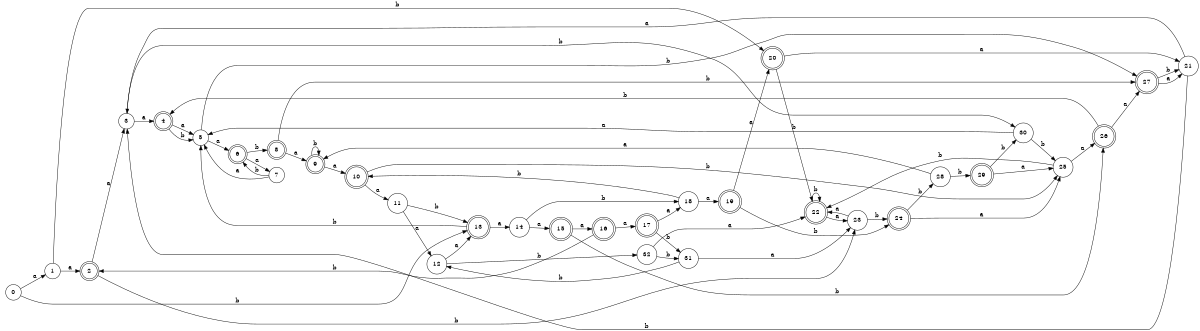digraph n27_2 {
__start0 [label="" shape="none"];

rankdir=LR;
size="8,5";

s0 [style="filled", color="black", fillcolor="white" shape="circle", label="0"];
s1 [style="filled", color="black", fillcolor="white" shape="circle", label="1"];
s2 [style="rounded,filled", color="black", fillcolor="white" shape="doublecircle", label="2"];
s3 [style="filled", color="black", fillcolor="white" shape="circle", label="3"];
s4 [style="rounded,filled", color="black", fillcolor="white" shape="doublecircle", label="4"];
s5 [style="filled", color="black", fillcolor="white" shape="circle", label="5"];
s6 [style="rounded,filled", color="black", fillcolor="white" shape="doublecircle", label="6"];
s7 [style="filled", color="black", fillcolor="white" shape="circle", label="7"];
s8 [style="rounded,filled", color="black", fillcolor="white" shape="doublecircle", label="8"];
s9 [style="rounded,filled", color="black", fillcolor="white" shape="doublecircle", label="9"];
s10 [style="rounded,filled", color="black", fillcolor="white" shape="doublecircle", label="10"];
s11 [style="filled", color="black", fillcolor="white" shape="circle", label="11"];
s12 [style="filled", color="black", fillcolor="white" shape="circle", label="12"];
s13 [style="rounded,filled", color="black", fillcolor="white" shape="doublecircle", label="13"];
s14 [style="filled", color="black", fillcolor="white" shape="circle", label="14"];
s15 [style="rounded,filled", color="black", fillcolor="white" shape="doublecircle", label="15"];
s16 [style="rounded,filled", color="black", fillcolor="white" shape="doublecircle", label="16"];
s17 [style="rounded,filled", color="black", fillcolor="white" shape="doublecircle", label="17"];
s18 [style="filled", color="black", fillcolor="white" shape="circle", label="18"];
s19 [style="rounded,filled", color="black", fillcolor="white" shape="doublecircle", label="19"];
s20 [style="rounded,filled", color="black", fillcolor="white" shape="doublecircle", label="20"];
s21 [style="filled", color="black", fillcolor="white" shape="circle", label="21"];
s22 [style="rounded,filled", color="black", fillcolor="white" shape="doublecircle", label="22"];
s23 [style="filled", color="black", fillcolor="white" shape="circle", label="23"];
s24 [style="rounded,filled", color="black", fillcolor="white" shape="doublecircle", label="24"];
s25 [style="filled", color="black", fillcolor="white" shape="circle", label="25"];
s26 [style="rounded,filled", color="black", fillcolor="white" shape="doublecircle", label="26"];
s27 [style="rounded,filled", color="black", fillcolor="white" shape="doublecircle", label="27"];
s28 [style="filled", color="black", fillcolor="white" shape="circle", label="28"];
s29 [style="rounded,filled", color="black", fillcolor="white" shape="doublecircle", label="29"];
s30 [style="filled", color="black", fillcolor="white" shape="circle", label="30"];
s31 [style="filled", color="black", fillcolor="white" shape="circle", label="31"];
s32 [style="filled", color="black", fillcolor="white" shape="circle", label="32"];
s0 -> s1 [label="a"];
s0 -> s13 [label="b"];
s1 -> s2 [label="a"];
s1 -> s20 [label="b"];
s2 -> s3 [label="a"];
s2 -> s23 [label="b"];
s3 -> s4 [label="a"];
s3 -> s30 [label="b"];
s4 -> s5 [label="a"];
s4 -> s5 [label="b"];
s5 -> s6 [label="a"];
s5 -> s27 [label="b"];
s6 -> s7 [label="a"];
s6 -> s8 [label="b"];
s7 -> s5 [label="a"];
s7 -> s6 [label="b"];
s8 -> s9 [label="a"];
s8 -> s27 [label="b"];
s9 -> s10 [label="a"];
s9 -> s9 [label="b"];
s10 -> s11 [label="a"];
s10 -> s25 [label="b"];
s11 -> s12 [label="a"];
s11 -> s13 [label="b"];
s12 -> s13 [label="a"];
s12 -> s32 [label="b"];
s13 -> s14 [label="a"];
s13 -> s5 [label="b"];
s14 -> s15 [label="a"];
s14 -> s18 [label="b"];
s15 -> s16 [label="a"];
s15 -> s26 [label="b"];
s16 -> s17 [label="a"];
s16 -> s2 [label="b"];
s17 -> s18 [label="a"];
s17 -> s31 [label="b"];
s18 -> s19 [label="a"];
s18 -> s10 [label="b"];
s19 -> s20 [label="a"];
s19 -> s24 [label="b"];
s20 -> s21 [label="a"];
s20 -> s22 [label="b"];
s21 -> s3 [label="a"];
s21 -> s3 [label="b"];
s22 -> s23 [label="a"];
s22 -> s22 [label="b"];
s23 -> s22 [label="a"];
s23 -> s24 [label="b"];
s24 -> s25 [label="a"];
s24 -> s28 [label="b"];
s25 -> s26 [label="a"];
s25 -> s22 [label="b"];
s26 -> s27 [label="a"];
s26 -> s4 [label="b"];
s27 -> s21 [label="a"];
s27 -> s21 [label="b"];
s28 -> s9 [label="a"];
s28 -> s29 [label="b"];
s29 -> s25 [label="a"];
s29 -> s30 [label="b"];
s30 -> s5 [label="a"];
s30 -> s25 [label="b"];
s31 -> s23 [label="a"];
s31 -> s12 [label="b"];
s32 -> s22 [label="a"];
s32 -> s31 [label="b"];

}